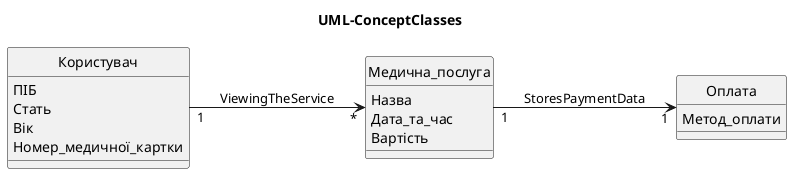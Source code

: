 @startuml
hide circle
title UML-ConceptClasses
left to right direction

Class Користувач{
    ПІБ
    Стать
    Вік
    Номер_медичної_картки
}

Class Медична_послуга{
    Назва
    Дата_та_час
    Вартість
}

Class Оплата{
    Метод_оплати
}


Користувач"1" --> "*"Медична_послуга: ViewingTheService

Медична_послуга"1" --> "1"Оплата: StoresPaymentData

@enduml
